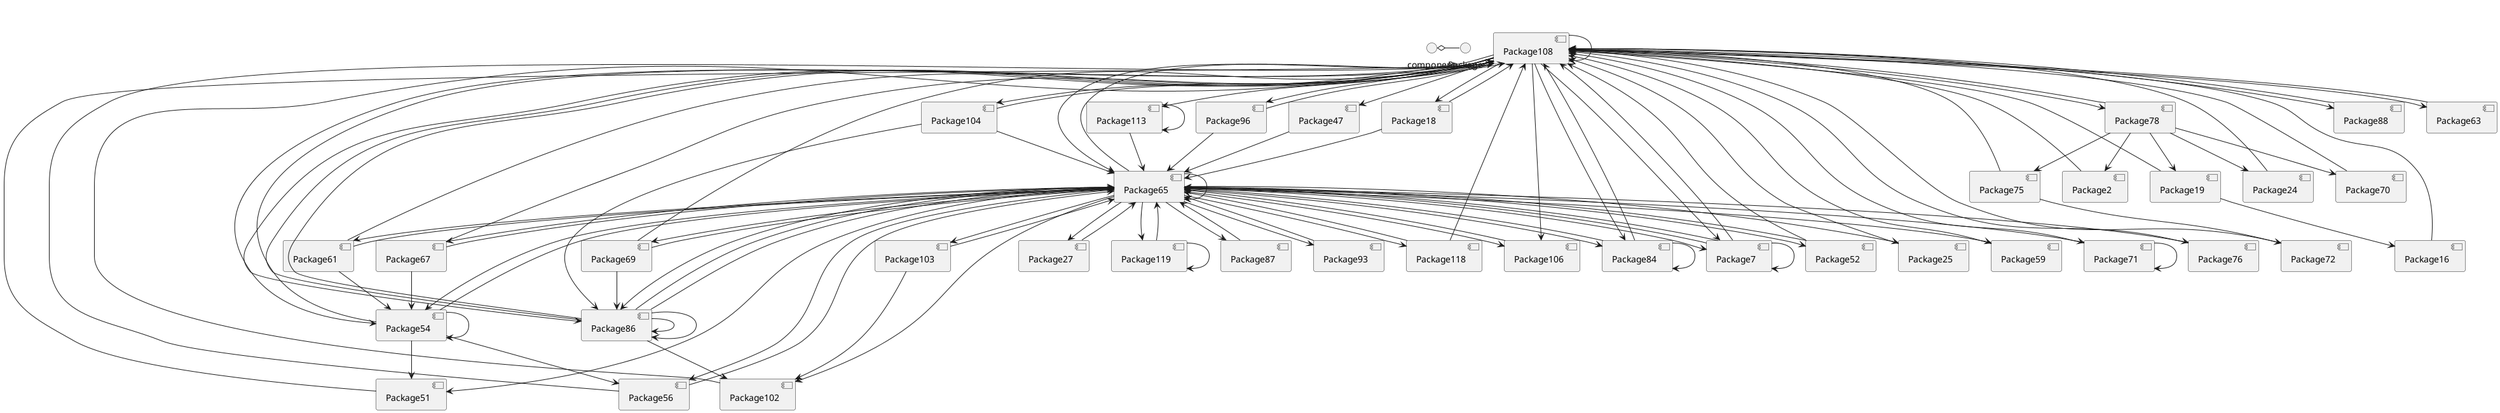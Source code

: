 @startuml
component Package108
component Package61
component Package104
component Package67
component Package78
component Package51
component Package75
component Package69
component Package118
component Package2
component Package88
component Package84
component Package63
component Package25
component Package113
component Package96
component Package19
component Package86
component Package72
component Package103
component Package47
component Package102
component Package59
component Package71
component Package106
component Package56
component Package27
component Package24
component Package7
component Package76
component Package86
component Package52
component Package119
component Package56
component Package65
component Package18
component Package54
component Package16
component Package87
component Package119
component Package70
component Package93
component Package7
component O-Package
Package108 --> Package108
Package108 --> Package65
Package108 --> Package54
Package108 --> Package47
Package108 --> Package63
Package108 --> Package78
Package108 --> Package84
Package108 --> Package86
Package108 --> Package106
Package108 --> Package104
Package108 --> Package18
Package108 --> Package7
Package108 --> Package88
Package108 --> Package96
Package108 --> Package113
Package61 --> Package65
Package61 --> Package108
Package61 --> Package54
Package104 --> Package108
Package104 --> Package65
Package104 --> Package86
Package67 --> Package108
Package67 --> Package54
Package67 --> Package65
Package78 --> Package108
Package78 --> Package2
Package78 --> Package19
Package78 --> Package24
Package78 --> Package70
Package78 --> Package75
Package51 --> Package108
Package75 --> Package108
Package75 --> Package72
Package69 --> Package108
Package69 --> Package65
Package69 --> Package86
Package118 --> Package108
Package118 --> Package65
Package2 --> Package108
Package88 --> Package108
Package84 --> Package108
Package84 --> Package84
Package84 --> Package65
Package63 --> Package108
Package25 --> Package108
Package113 --> Package65
Package113 --> Package113
Package96 --> Package65
Package96 --> Package108
Package19 --> Package108
Package19 --> Package16
Package86 --> Package108
Package86 --> Package65
Package86 --> Package86
Package86 --> Package102
Package72 --> Package108
Package103 --> Package65
Package103 --> Package102
Package47 --> Package65
Package102 --> Package108
Package59 --> Package108
Package71 --> Package108
Package71 --> Package71
Package106 --> Package65
Package56 --> Package108
Package27 --> Package65
Package24 --> Package108
Package7 --> Package65
Package7 --> Package7
Package7 --> Package108
Package76 --> Package108
Package86 --> Package108
Package86 --> Package65
Package86 --> Package86
Package52 --> Package108
Package52 --> Package65
Package119 --> Package65
Package56 --> Package65
Package65 --> Package108
Package65 --> Package65
Package65 --> Package86
Package65 --> Package87
Package65 --> Package93
Package65 --> Package118
Package65 --> Package7
Package65 --> Package71
Package65 --> Package25
Package65 --> Package27
Package65 --> Package119
Package65 --> Package54
Package65 --> Package52
Package65 --> Package51
Package65 --> Package61
Package65 --> Package59
Package65 --> Package69
Package65 --> Package67
Package65 --> Package76
Package65 --> Package56
Package65 --> Package84
Package65 --> Package106
Package65 --> Package102
Package65 --> Package103
Package18 --> Package65
Package18 --> Package108
Package54 --> Package65
Package54 --> Package108
Package54 --> Package51
Package54 --> Package54
Package54 --> Package56
Package16 --> Package108
Package87 --> Package65
Package119 --> Package119
Package70 --> Package108
Package93 --> Package65
Package7 --> Package65
@enduml